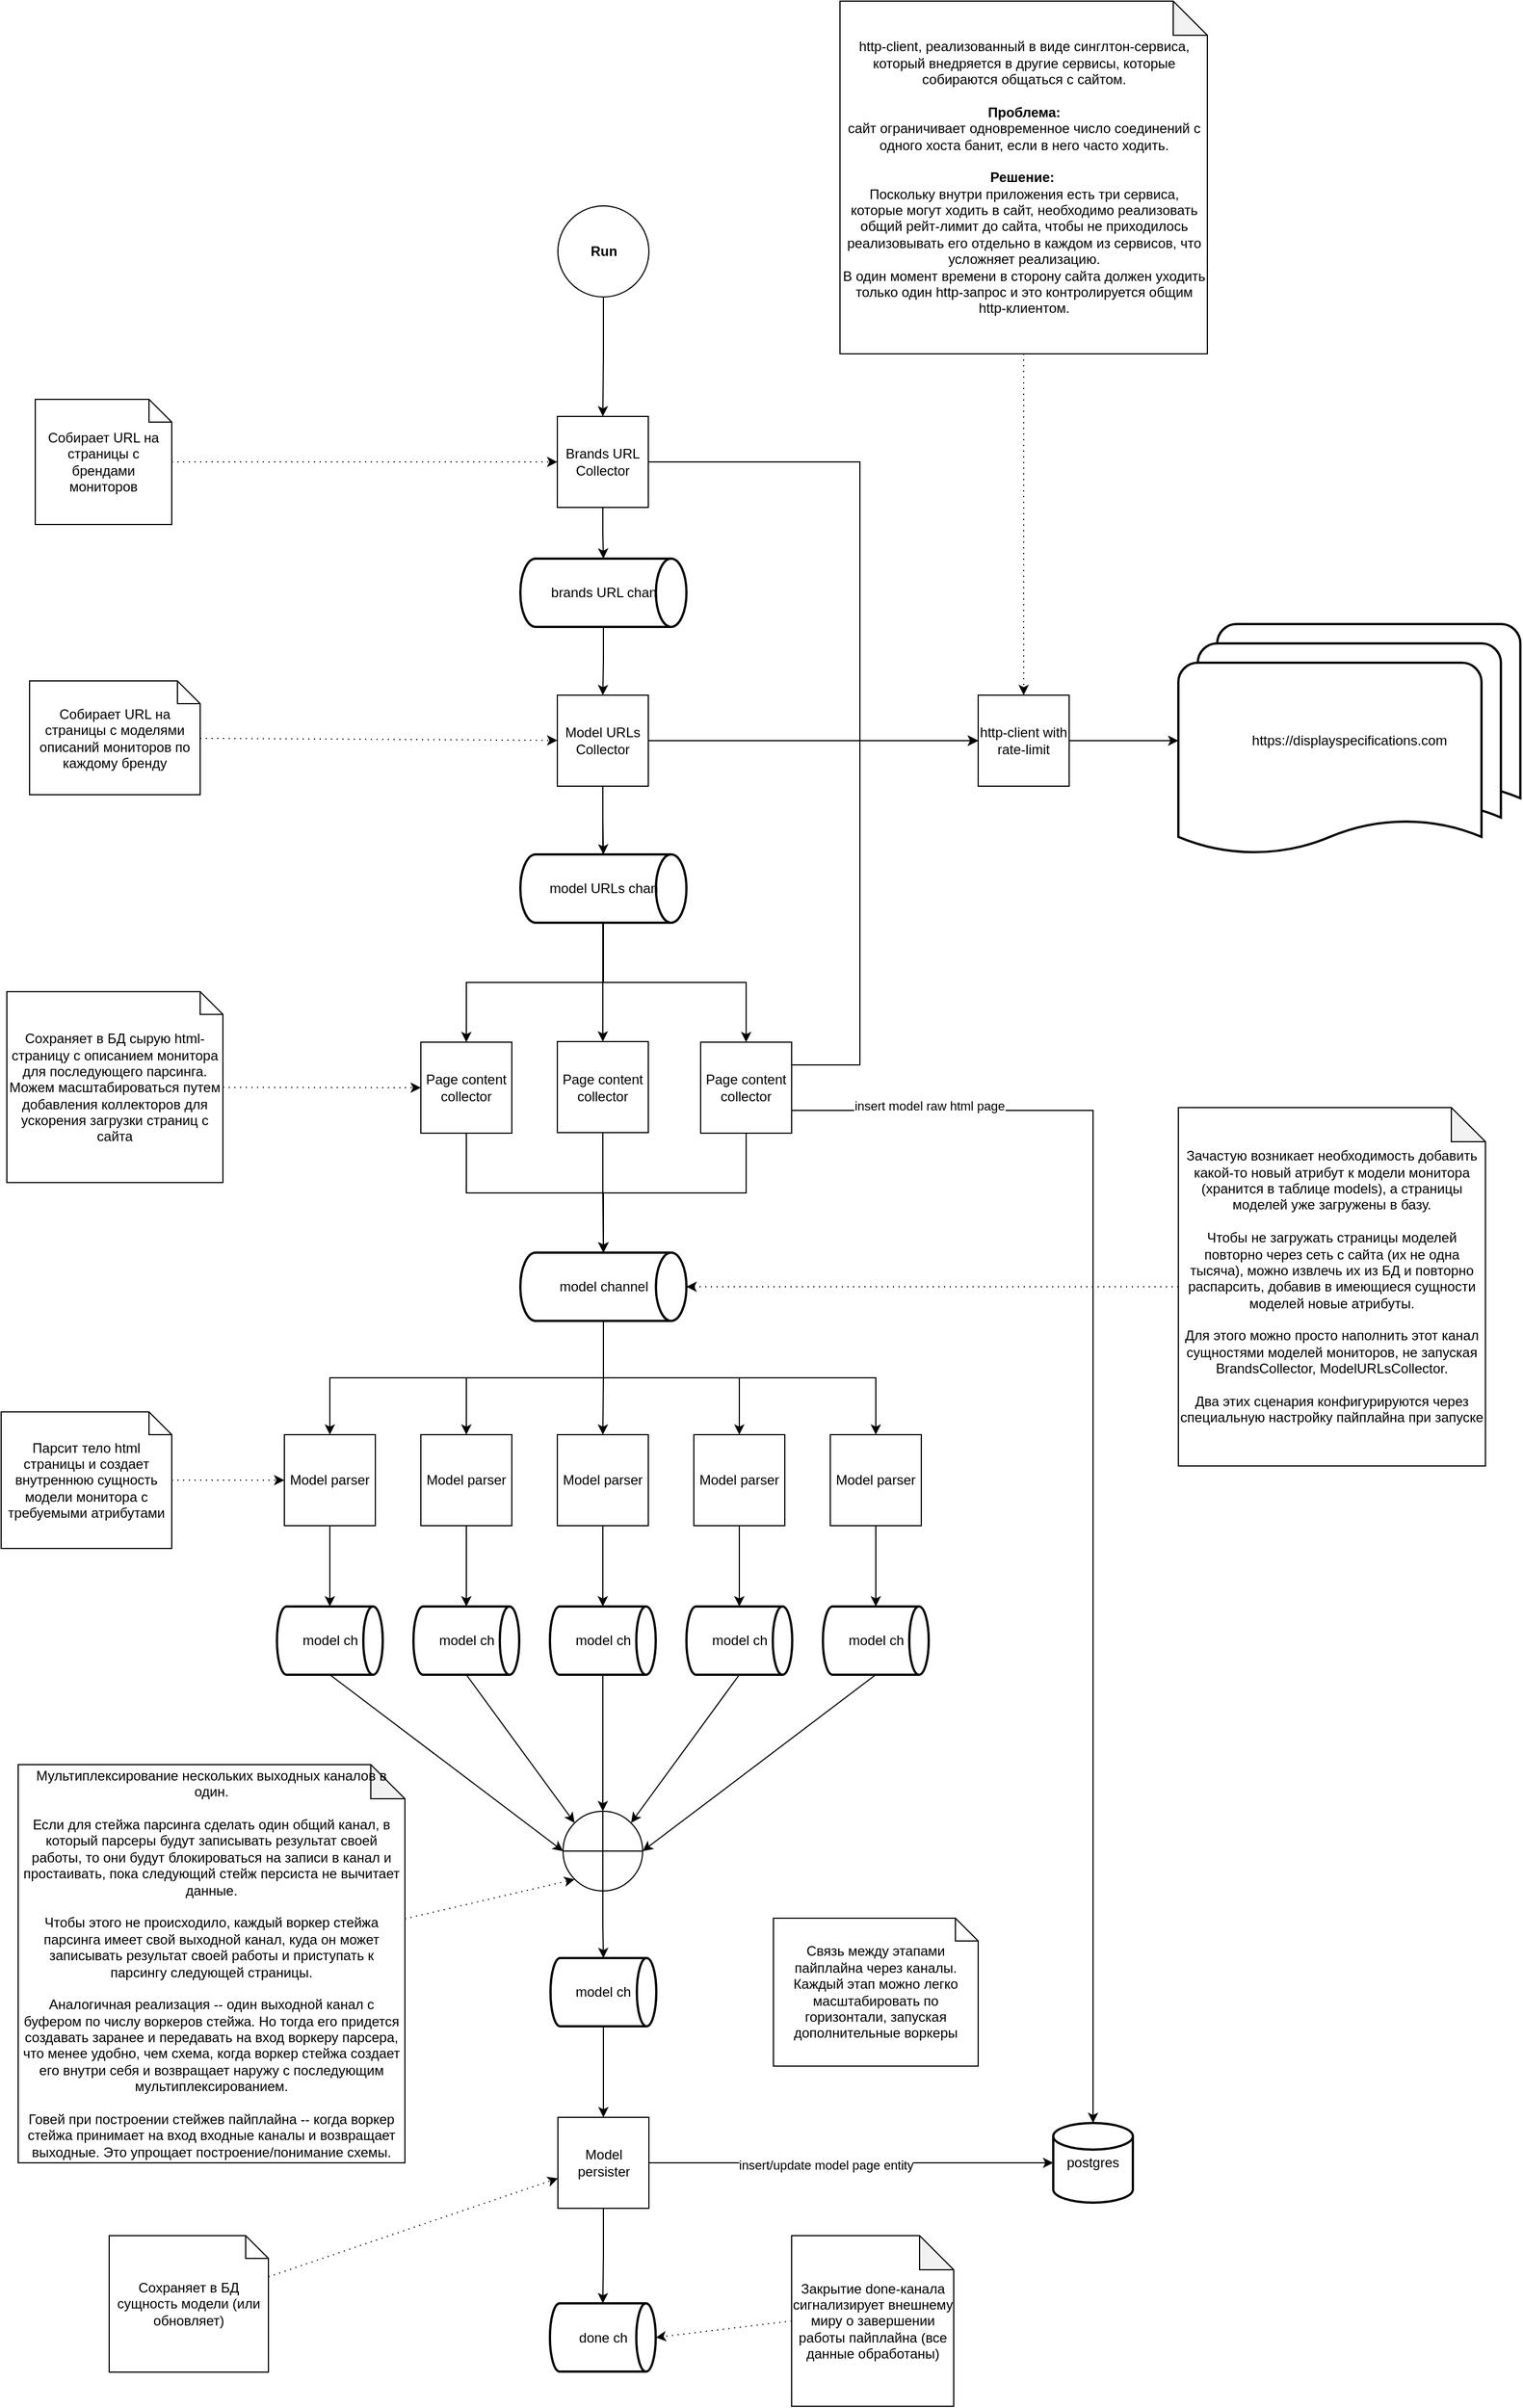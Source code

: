<mxfile version="21.4.0" type="device">
  <diagram name="Страница 1" id="jV9yJ5Iw43YUvvW95kSO">
    <mxGraphModel dx="1412" dy="2196" grid="1" gridSize="10" guides="1" tooltips="1" connect="1" arrows="1" fold="1" page="1" pageScale="1" pageWidth="827" pageHeight="1169" math="0" shadow="0">
      <root>
        <mxCell id="0" />
        <mxCell id="1" parent="0" />
        <mxCell id="6m8CLDb69LJXBCj5FW6X-7" style="edgeStyle=orthogonalEdgeStyle;rounded=0;orthogonalLoop=1;jettySize=auto;html=1;exitX=0.5;exitY=1;exitDx=0;exitDy=0;entryX=0.5;entryY=0;entryDx=0;entryDy=0;entryPerimeter=0;" parent="1" source="Q8z2hUsK44NVa-dtH0da-1" target="6m8CLDb69LJXBCj5FW6X-6" edge="1">
          <mxGeometry relative="1" as="geometry" />
        </mxCell>
        <mxCell id="6m8CLDb69LJXBCj5FW6X-13" style="edgeStyle=orthogonalEdgeStyle;rounded=0;orthogonalLoop=1;jettySize=auto;html=1;entryX=0;entryY=0.5;entryDx=0;entryDy=0;" parent="1" source="Q8z2hUsK44NVa-dtH0da-1" target="6m8CLDb69LJXBCj5FW6X-10" edge="1">
          <mxGeometry relative="1" as="geometry">
            <Array as="points">
              <mxPoint x="760" y="75" />
              <mxPoint x="760" y="320" />
            </Array>
          </mxGeometry>
        </mxCell>
        <mxCell id="Q8z2hUsK44NVa-dtH0da-1" value="Brands URL Collector" style="whiteSpace=wrap;html=1;aspect=fixed;" parent="1" vertex="1">
          <mxGeometry x="494" y="35" width="80" height="80" as="geometry" />
        </mxCell>
        <mxCell id="Q8z2hUsK44NVa-dtH0da-12" style="edgeStyle=orthogonalEdgeStyle;rounded=0;orthogonalLoop=1;jettySize=auto;html=1;exitX=0.5;exitY=1;exitDx=0;exitDy=0;entryX=0.5;entryY=0;entryDx=0;entryDy=0;" parent="1" source="Q8z2hUsK44NVa-dtH0da-2" target="Q8z2hUsK44NVa-dtH0da-3" edge="1">
          <mxGeometry relative="1" as="geometry" />
        </mxCell>
        <mxCell id="Q8z2hUsK44NVa-dtH0da-55" style="edgeStyle=orthogonalEdgeStyle;rounded=0;orthogonalLoop=1;jettySize=auto;html=1;exitX=0.5;exitY=1;exitDx=0;exitDy=0;entryX=0.5;entryY=0;entryDx=0;entryDy=0;exitPerimeter=0;" parent="1" source="6m8CLDb69LJXBCj5FW6X-4" target="Q8z2hUsK44NVa-dtH0da-52" edge="1">
          <mxGeometry relative="1" as="geometry" />
        </mxCell>
        <mxCell id="Q8z2hUsK44NVa-dtH0da-56" style="edgeStyle=orthogonalEdgeStyle;rounded=0;orthogonalLoop=1;jettySize=auto;html=1;exitX=0.5;exitY=1;exitDx=0;exitDy=0;" parent="1" source="6m8CLDb69LJXBCj5FW6X-4" target="Q8z2hUsK44NVa-dtH0da-53" edge="1">
          <mxGeometry relative="1" as="geometry" />
        </mxCell>
        <mxCell id="6m8CLDb69LJXBCj5FW6X-14" style="edgeStyle=orthogonalEdgeStyle;rounded=0;orthogonalLoop=1;jettySize=auto;html=1;entryX=0;entryY=0.5;entryDx=0;entryDy=0;" parent="1" source="Q8z2hUsK44NVa-dtH0da-2" target="6m8CLDb69LJXBCj5FW6X-10" edge="1">
          <mxGeometry relative="1" as="geometry" />
        </mxCell>
        <mxCell id="Q8z2hUsK44NVa-dtH0da-2" value="Model URLs Collector" style="whiteSpace=wrap;html=1;aspect=fixed;" parent="1" vertex="1">
          <mxGeometry x="494" y="280" width="80" height="80" as="geometry" />
        </mxCell>
        <mxCell id="Q8z2hUsK44NVa-dtH0da-13" style="edgeStyle=orthogonalEdgeStyle;rounded=0;orthogonalLoop=1;jettySize=auto;html=1;exitX=0.5;exitY=1;exitDx=0;exitDy=0;entryX=0.5;entryY=0;entryDx=0;entryDy=0;entryPerimeter=0;" parent="1" source="Q8z2hUsK44NVa-dtH0da-3" target="Q8z2hUsK44NVa-dtH0da-61" edge="1">
          <mxGeometry relative="1" as="geometry" />
        </mxCell>
        <mxCell id="Q8z2hUsK44NVa-dtH0da-41" style="edgeStyle=orthogonalEdgeStyle;rounded=0;orthogonalLoop=1;jettySize=auto;html=1;exitX=1;exitY=0.75;exitDx=0;exitDy=0;entryX=0.5;entryY=0;entryDx=0;entryDy=0;entryPerimeter=0;" parent="1" source="Q8z2hUsK44NVa-dtH0da-53" target="Q8z2hUsK44NVa-dtH0da-39" edge="1">
          <mxGeometry relative="1" as="geometry" />
        </mxCell>
        <mxCell id="Q8z2hUsK44NVa-dtH0da-44" value="insert model raw html page" style="edgeLabel;html=1;align=center;verticalAlign=middle;resizable=0;points=[];" parent="Q8z2hUsK44NVa-dtH0da-41" vertex="1" connectable="0">
          <mxGeometry x="-0.499" y="1" relative="1" as="geometry">
            <mxPoint x="-145" y="-29" as="offset" />
          </mxGeometry>
        </mxCell>
        <mxCell id="Q8z2hUsK44NVa-dtH0da-3" value="Page content collector" style="whiteSpace=wrap;html=1;aspect=fixed;" parent="1" vertex="1">
          <mxGeometry x="494" y="584.5" width="80" height="80" as="geometry" />
        </mxCell>
        <mxCell id="Q8z2hUsK44NVa-dtH0da-84" style="edgeStyle=orthogonalEdgeStyle;rounded=0;orthogonalLoop=1;jettySize=auto;html=1;exitX=0.5;exitY=1;exitDx=0;exitDy=0;entryX=0.5;entryY=0;entryDx=0;entryDy=0;entryPerimeter=0;" parent="1" source="Q8z2hUsK44NVa-dtH0da-4" target="Q8z2hUsK44NVa-dtH0da-68" edge="1">
          <mxGeometry relative="1" as="geometry" />
        </mxCell>
        <mxCell id="Q8z2hUsK44NVa-dtH0da-4" value="Model parser" style="whiteSpace=wrap;html=1;aspect=fixed;" parent="1" vertex="1">
          <mxGeometry x="254" y="930" width="80" height="80" as="geometry" />
        </mxCell>
        <mxCell id="Q8z2hUsK44NVa-dtH0da-85" style="edgeStyle=orthogonalEdgeStyle;rounded=0;orthogonalLoop=1;jettySize=auto;html=1;exitX=0.5;exitY=1;exitDx=0;exitDy=0;entryX=0.5;entryY=0;entryDx=0;entryDy=0;entryPerimeter=0;" parent="1" source="Q8z2hUsK44NVa-dtH0da-5" target="Q8z2hUsK44NVa-dtH0da-70" edge="1">
          <mxGeometry relative="1" as="geometry" />
        </mxCell>
        <mxCell id="Q8z2hUsK44NVa-dtH0da-5" value="Model parser" style="whiteSpace=wrap;html=1;aspect=fixed;" parent="1" vertex="1">
          <mxGeometry x="374" y="930" width="80" height="80" as="geometry" />
        </mxCell>
        <mxCell id="Q8z2hUsK44NVa-dtH0da-86" style="edgeStyle=orthogonalEdgeStyle;rounded=0;orthogonalLoop=1;jettySize=auto;html=1;exitX=0.5;exitY=1;exitDx=0;exitDy=0;entryX=0.5;entryY=0;entryDx=0;entryDy=0;entryPerimeter=0;" parent="1" source="Q8z2hUsK44NVa-dtH0da-6" target="Q8z2hUsK44NVa-dtH0da-71" edge="1">
          <mxGeometry relative="1" as="geometry" />
        </mxCell>
        <mxCell id="Q8z2hUsK44NVa-dtH0da-6" value="Model parser" style="whiteSpace=wrap;html=1;aspect=fixed;" parent="1" vertex="1">
          <mxGeometry x="494" y="930" width="80" height="80" as="geometry" />
        </mxCell>
        <mxCell id="Q8z2hUsK44NVa-dtH0da-87" style="edgeStyle=orthogonalEdgeStyle;rounded=0;orthogonalLoop=1;jettySize=auto;html=1;exitX=0.5;exitY=1;exitDx=0;exitDy=0;entryX=0.5;entryY=0;entryDx=0;entryDy=0;entryPerimeter=0;" parent="1" source="Q8z2hUsK44NVa-dtH0da-7" target="Q8z2hUsK44NVa-dtH0da-72" edge="1">
          <mxGeometry relative="1" as="geometry" />
        </mxCell>
        <mxCell id="Q8z2hUsK44NVa-dtH0da-7" value="Model parser" style="whiteSpace=wrap;html=1;aspect=fixed;" parent="1" vertex="1">
          <mxGeometry x="614" y="930" width="80" height="80" as="geometry" />
        </mxCell>
        <mxCell id="Q8z2hUsK44NVa-dtH0da-88" style="edgeStyle=orthogonalEdgeStyle;rounded=0;orthogonalLoop=1;jettySize=auto;html=1;exitX=0.5;exitY=1;exitDx=0;exitDy=0;entryX=0.5;entryY=0;entryDx=0;entryDy=0;entryPerimeter=0;" parent="1" source="Q8z2hUsK44NVa-dtH0da-8" target="Q8z2hUsK44NVa-dtH0da-73" edge="1">
          <mxGeometry relative="1" as="geometry" />
        </mxCell>
        <mxCell id="Q8z2hUsK44NVa-dtH0da-8" value="Model parser" style="whiteSpace=wrap;html=1;aspect=fixed;" parent="1" vertex="1">
          <mxGeometry x="734" y="930" width="80" height="80" as="geometry" />
        </mxCell>
        <mxCell id="Q8z2hUsK44NVa-dtH0da-40" style="edgeStyle=orthogonalEdgeStyle;rounded=0;orthogonalLoop=1;jettySize=auto;html=1;exitX=1;exitY=0.5;exitDx=0;exitDy=0;" parent="1" source="Q8z2hUsK44NVa-dtH0da-9" target="Q8z2hUsK44NVa-dtH0da-39" edge="1">
          <mxGeometry relative="1" as="geometry" />
        </mxCell>
        <mxCell id="Q8z2hUsK44NVa-dtH0da-42" value="insert/update model page entity" style="edgeLabel;html=1;align=center;verticalAlign=middle;resizable=0;points=[];" parent="Q8z2hUsK44NVa-dtH0da-40" vertex="1" connectable="0">
          <mxGeometry x="-0.129" y="-2" relative="1" as="geometry">
            <mxPoint as="offset" />
          </mxGeometry>
        </mxCell>
        <mxCell id="moRboGbSg9CiqHO73stz-2" style="edgeStyle=orthogonalEdgeStyle;rounded=0;orthogonalLoop=1;jettySize=auto;html=1;exitX=0.5;exitY=1;exitDx=0;exitDy=0;entryX=0.5;entryY=0;entryDx=0;entryDy=0;entryPerimeter=0;" edge="1" parent="1" source="Q8z2hUsK44NVa-dtH0da-9" target="moRboGbSg9CiqHO73stz-1">
          <mxGeometry relative="1" as="geometry" />
        </mxCell>
        <mxCell id="Q8z2hUsK44NVa-dtH0da-9" value="Model persister" style="whiteSpace=wrap;html=1;aspect=fixed;" parent="1" vertex="1">
          <mxGeometry x="494.5" y="1530" width="80" height="80" as="geometry" />
        </mxCell>
        <mxCell id="Q8z2hUsK44NVa-dtH0da-27" style="rounded=0;orthogonalLoop=1;jettySize=auto;html=1;dashed=1;dashPattern=1 4;" parent="1" source="Q8z2hUsK44NVa-dtH0da-26" target="Q8z2hUsK44NVa-dtH0da-1" edge="1">
          <mxGeometry relative="1" as="geometry" />
        </mxCell>
        <mxCell id="Q8z2hUsK44NVa-dtH0da-26" value="Собирает URL на страницы с брендами мониторов" style="shape=note;size=20;whiteSpace=wrap;html=1;" parent="1" vertex="1">
          <mxGeometry x="35" y="20" width="120" height="110" as="geometry" />
        </mxCell>
        <mxCell id="Q8z2hUsK44NVa-dtH0da-29" style="rounded=0;orthogonalLoop=1;jettySize=auto;html=1;dashed=1;dashPattern=1 4;" parent="1" source="Q8z2hUsK44NVa-dtH0da-28" target="Q8z2hUsK44NVa-dtH0da-2" edge="1">
          <mxGeometry relative="1" as="geometry" />
        </mxCell>
        <mxCell id="Q8z2hUsK44NVa-dtH0da-28" value="Собирает URL на страницы с моделями описаний мониторов по каждому бренду" style="shape=note;size=20;whiteSpace=wrap;html=1;" parent="1" vertex="1">
          <mxGeometry x="30" y="267.5" width="150" height="100" as="geometry" />
        </mxCell>
        <mxCell id="Q8z2hUsK44NVa-dtH0da-31" style="rounded=0;orthogonalLoop=1;jettySize=auto;html=1;dashed=1;dashPattern=1 4;entryX=0;entryY=0.5;entryDx=0;entryDy=0;" parent="1" source="Q8z2hUsK44NVa-dtH0da-30" target="Q8z2hUsK44NVa-dtH0da-52" edge="1">
          <mxGeometry relative="1" as="geometry">
            <mxPoint x="360" y="630" as="targetPoint" />
          </mxGeometry>
        </mxCell>
        <mxCell id="Q8z2hUsK44NVa-dtH0da-30" value="Сохраняет в БД сырую html-страницу с описанием монитора для последующего парсинга.&lt;br&gt;Можем масштабироваться путем добавления коллекторов для ускорения загрузки страниц с сайта" style="shape=note;size=20;whiteSpace=wrap;html=1;" parent="1" vertex="1">
          <mxGeometry x="10" y="540.63" width="190" height="167.75" as="geometry" />
        </mxCell>
        <mxCell id="Q8z2hUsK44NVa-dtH0da-34" style="edgeStyle=orthogonalEdgeStyle;rounded=0;orthogonalLoop=1;jettySize=auto;html=1;entryX=0;entryY=0.5;entryDx=0;entryDy=0;dashed=1;dashPattern=1 4;" parent="1" source="Q8z2hUsK44NVa-dtH0da-32" target="Q8z2hUsK44NVa-dtH0da-4" edge="1">
          <mxGeometry relative="1" as="geometry" />
        </mxCell>
        <mxCell id="Q8z2hUsK44NVa-dtH0da-32" value="Парсит тело html страницы и создает внутреннюю сущность модели монитора с требуемыми атрибутами" style="shape=note;size=20;whiteSpace=wrap;html=1;" parent="1" vertex="1">
          <mxGeometry x="5" y="910" width="150" height="120" as="geometry" />
        </mxCell>
        <mxCell id="Q8z2hUsK44NVa-dtH0da-93" style="rounded=0;orthogonalLoop=1;jettySize=auto;html=1;dashed=1;dashPattern=1 4;" parent="1" source="Q8z2hUsK44NVa-dtH0da-35" target="Q8z2hUsK44NVa-dtH0da-9" edge="1">
          <mxGeometry relative="1" as="geometry" />
        </mxCell>
        <mxCell id="Q8z2hUsK44NVa-dtH0da-35" value="Сохраняет в БД сущность модели (или обновляет)" style="shape=note;size=20;whiteSpace=wrap;html=1;" parent="1" vertex="1">
          <mxGeometry x="100" y="1634" width="140" height="120" as="geometry" />
        </mxCell>
        <mxCell id="Q8z2hUsK44NVa-dtH0da-37" value="Связь между этапами пайплайна через каналы. Каждый этап можно легко масштабировать по горизонтали, запуская дополнительные воркеры" style="shape=note;size=20;whiteSpace=wrap;html=1;" parent="1" vertex="1">
          <mxGeometry x="684" y="1355" width="180" height="130" as="geometry" />
        </mxCell>
        <mxCell id="Q8z2hUsK44NVa-dtH0da-39" value="postgres" style="strokeWidth=2;html=1;shape=mxgraph.flowchart.database;whiteSpace=wrap;" parent="1" vertex="1">
          <mxGeometry x="930" y="1535" width="70" height="70" as="geometry" />
        </mxCell>
        <mxCell id="Q8z2hUsK44NVa-dtH0da-59" style="edgeStyle=orthogonalEdgeStyle;rounded=0;orthogonalLoop=1;jettySize=auto;html=1;exitX=0.5;exitY=1;exitDx=0;exitDy=0;entryX=0.5;entryY=0;entryDx=0;entryDy=0;entryPerimeter=0;" parent="1" source="Q8z2hUsK44NVa-dtH0da-52" target="Q8z2hUsK44NVa-dtH0da-61" edge="1">
          <mxGeometry relative="1" as="geometry" />
        </mxCell>
        <mxCell id="Q8z2hUsK44NVa-dtH0da-52" value="Page content collector" style="whiteSpace=wrap;html=1;aspect=fixed;" parent="1" vertex="1">
          <mxGeometry x="374" y="585" width="80" height="80" as="geometry" />
        </mxCell>
        <mxCell id="Q8z2hUsK44NVa-dtH0da-60" style="edgeStyle=orthogonalEdgeStyle;rounded=0;orthogonalLoop=1;jettySize=auto;html=1;exitX=0.5;exitY=1;exitDx=0;exitDy=0;entryX=0.5;entryY=0;entryDx=0;entryDy=0;entryPerimeter=0;" parent="1" source="Q8z2hUsK44NVa-dtH0da-53" target="Q8z2hUsK44NVa-dtH0da-61" edge="1">
          <mxGeometry relative="1" as="geometry" />
        </mxCell>
        <mxCell id="6m8CLDb69LJXBCj5FW6X-15" style="edgeStyle=orthogonalEdgeStyle;rounded=0;orthogonalLoop=1;jettySize=auto;html=1;exitX=1;exitY=0.25;exitDx=0;exitDy=0;entryX=0;entryY=0.5;entryDx=0;entryDy=0;" parent="1" source="Q8z2hUsK44NVa-dtH0da-53" target="6m8CLDb69LJXBCj5FW6X-10" edge="1">
          <mxGeometry relative="1" as="geometry">
            <Array as="points">
              <mxPoint x="760" y="605" />
              <mxPoint x="760" y="320" />
            </Array>
          </mxGeometry>
        </mxCell>
        <mxCell id="Q8z2hUsK44NVa-dtH0da-53" value="Page content collector" style="whiteSpace=wrap;html=1;aspect=fixed;" parent="1" vertex="1">
          <mxGeometry x="620" y="585" width="80" height="80" as="geometry" />
        </mxCell>
        <mxCell id="Q8z2hUsK44NVa-dtH0da-62" style="edgeStyle=orthogonalEdgeStyle;rounded=0;orthogonalLoop=1;jettySize=auto;html=1;exitX=0.5;exitY=1;exitDx=0;exitDy=0;exitPerimeter=0;entryX=0.5;entryY=0;entryDx=0;entryDy=0;" parent="1" source="Q8z2hUsK44NVa-dtH0da-61" target="Q8z2hUsK44NVa-dtH0da-4" edge="1">
          <mxGeometry relative="1" as="geometry" />
        </mxCell>
        <mxCell id="Q8z2hUsK44NVa-dtH0da-63" style="edgeStyle=orthogonalEdgeStyle;rounded=0;orthogonalLoop=1;jettySize=auto;html=1;exitX=0.5;exitY=1;exitDx=0;exitDy=0;exitPerimeter=0;entryX=0.5;entryY=0;entryDx=0;entryDy=0;" parent="1" source="Q8z2hUsK44NVa-dtH0da-61" target="Q8z2hUsK44NVa-dtH0da-5" edge="1">
          <mxGeometry relative="1" as="geometry" />
        </mxCell>
        <mxCell id="Q8z2hUsK44NVa-dtH0da-64" style="edgeStyle=orthogonalEdgeStyle;rounded=0;orthogonalLoop=1;jettySize=auto;html=1;exitX=0.5;exitY=1;exitDx=0;exitDy=0;exitPerimeter=0;" parent="1" source="Q8z2hUsK44NVa-dtH0da-61" target="Q8z2hUsK44NVa-dtH0da-6" edge="1">
          <mxGeometry relative="1" as="geometry" />
        </mxCell>
        <mxCell id="Q8z2hUsK44NVa-dtH0da-65" style="edgeStyle=orthogonalEdgeStyle;rounded=0;orthogonalLoop=1;jettySize=auto;html=1;exitX=0.5;exitY=1;exitDx=0;exitDy=0;exitPerimeter=0;entryX=0.5;entryY=0;entryDx=0;entryDy=0;" parent="1" source="Q8z2hUsK44NVa-dtH0da-61" target="Q8z2hUsK44NVa-dtH0da-7" edge="1">
          <mxGeometry relative="1" as="geometry" />
        </mxCell>
        <mxCell id="Q8z2hUsK44NVa-dtH0da-66" style="edgeStyle=orthogonalEdgeStyle;rounded=0;orthogonalLoop=1;jettySize=auto;html=1;exitX=0.5;exitY=1;exitDx=0;exitDy=0;exitPerimeter=0;" parent="1" source="Q8z2hUsK44NVa-dtH0da-61" target="Q8z2hUsK44NVa-dtH0da-8" edge="1">
          <mxGeometry relative="1" as="geometry" />
        </mxCell>
        <mxCell id="Q8z2hUsK44NVa-dtH0da-61" value="model channel" style="strokeWidth=2;html=1;shape=mxgraph.flowchart.direct_data;whiteSpace=wrap;" parent="1" vertex="1">
          <mxGeometry x="461.5" y="770" width="146" height="60" as="geometry" />
        </mxCell>
        <mxCell id="Q8z2hUsK44NVa-dtH0da-82" style="edgeStyle=orthogonalEdgeStyle;rounded=0;orthogonalLoop=1;jettySize=auto;html=1;exitX=0.5;exitY=1;exitDx=0;exitDy=0;exitPerimeter=0;entryX=0.5;entryY=0;entryDx=0;entryDy=0;entryPerimeter=0;" parent="1" source="Q8z2hUsK44NVa-dtH0da-67" target="Q8z2hUsK44NVa-dtH0da-80" edge="1">
          <mxGeometry relative="1" as="geometry" />
        </mxCell>
        <mxCell id="Q8z2hUsK44NVa-dtH0da-67" value="" style="verticalLabelPosition=bottom;verticalAlign=top;html=1;shape=mxgraph.flowchart.summing_function;" parent="1" vertex="1">
          <mxGeometry x="499" y="1261" width="70" height="70" as="geometry" />
        </mxCell>
        <mxCell id="Q8z2hUsK44NVa-dtH0da-74" style="rounded=0;orthogonalLoop=1;jettySize=auto;html=1;exitX=0.5;exitY=1;exitDx=0;exitDy=0;exitPerimeter=0;entryX=0;entryY=0.5;entryDx=0;entryDy=0;entryPerimeter=0;" parent="1" source="Q8z2hUsK44NVa-dtH0da-68" target="Q8z2hUsK44NVa-dtH0da-67" edge="1">
          <mxGeometry relative="1" as="geometry">
            <mxPoint x="534" y="1260" as="targetPoint" />
          </mxGeometry>
        </mxCell>
        <mxCell id="Q8z2hUsK44NVa-dtH0da-68" value="model ch" style="strokeWidth=2;html=1;shape=mxgraph.flowchart.direct_data;whiteSpace=wrap;" parent="1" vertex="1">
          <mxGeometry x="247.5" y="1081" width="93" height="60" as="geometry" />
        </mxCell>
        <mxCell id="Q8z2hUsK44NVa-dtH0da-83" style="rounded=0;orthogonalLoop=1;jettySize=auto;html=1;exitX=0.5;exitY=1;exitDx=0;exitDy=0;exitPerimeter=0;entryX=0.145;entryY=0.145;entryDx=0;entryDy=0;entryPerimeter=0;" parent="1" source="Q8z2hUsK44NVa-dtH0da-70" target="Q8z2hUsK44NVa-dtH0da-67" edge="1">
          <mxGeometry relative="1" as="geometry" />
        </mxCell>
        <mxCell id="Q8z2hUsK44NVa-dtH0da-70" value="model ch" style="strokeWidth=2;html=1;shape=mxgraph.flowchart.direct_data;whiteSpace=wrap;" parent="1" vertex="1">
          <mxGeometry x="367.5" y="1081" width="93" height="60" as="geometry" />
        </mxCell>
        <mxCell id="Q8z2hUsK44NVa-dtH0da-76" style="edgeStyle=orthogonalEdgeStyle;rounded=0;orthogonalLoop=1;jettySize=auto;html=1;exitX=0.5;exitY=1;exitDx=0;exitDy=0;exitPerimeter=0;entryX=0.5;entryY=0;entryDx=0;entryDy=0;entryPerimeter=0;" parent="1" source="Q8z2hUsK44NVa-dtH0da-71" target="Q8z2hUsK44NVa-dtH0da-67" edge="1">
          <mxGeometry relative="1" as="geometry" />
        </mxCell>
        <mxCell id="Q8z2hUsK44NVa-dtH0da-71" value="model ch" style="strokeWidth=2;html=1;shape=mxgraph.flowchart.direct_data;whiteSpace=wrap;" parent="1" vertex="1">
          <mxGeometry x="487.5" y="1081" width="93" height="60" as="geometry" />
        </mxCell>
        <mxCell id="Q8z2hUsK44NVa-dtH0da-77" style="rounded=0;orthogonalLoop=1;jettySize=auto;html=1;exitX=0.5;exitY=1;exitDx=0;exitDy=0;exitPerimeter=0;entryX=0.855;entryY=0.145;entryDx=0;entryDy=0;entryPerimeter=0;" parent="1" source="Q8z2hUsK44NVa-dtH0da-72" target="Q8z2hUsK44NVa-dtH0da-67" edge="1">
          <mxGeometry relative="1" as="geometry" />
        </mxCell>
        <mxCell id="Q8z2hUsK44NVa-dtH0da-72" value="model ch" style="strokeWidth=2;html=1;shape=mxgraph.flowchart.direct_data;whiteSpace=wrap;" parent="1" vertex="1">
          <mxGeometry x="607.5" y="1081" width="93" height="60" as="geometry" />
        </mxCell>
        <mxCell id="Q8z2hUsK44NVa-dtH0da-78" style="rounded=0;orthogonalLoop=1;jettySize=auto;html=1;exitX=0.5;exitY=1;exitDx=0;exitDy=0;exitPerimeter=0;entryX=1;entryY=0.5;entryDx=0;entryDy=0;entryPerimeter=0;" parent="1" source="Q8z2hUsK44NVa-dtH0da-73" target="Q8z2hUsK44NVa-dtH0da-67" edge="1">
          <mxGeometry relative="1" as="geometry" />
        </mxCell>
        <mxCell id="Q8z2hUsK44NVa-dtH0da-73" value="model ch" style="strokeWidth=2;html=1;shape=mxgraph.flowchart.direct_data;whiteSpace=wrap;" parent="1" vertex="1">
          <mxGeometry x="727.5" y="1081" width="93" height="60" as="geometry" />
        </mxCell>
        <mxCell id="Q8z2hUsK44NVa-dtH0da-81" style="edgeStyle=orthogonalEdgeStyle;rounded=0;orthogonalLoop=1;jettySize=auto;html=1;exitX=0.5;exitY=1;exitDx=0;exitDy=0;exitPerimeter=0;entryX=0.5;entryY=0;entryDx=0;entryDy=0;" parent="1" source="Q8z2hUsK44NVa-dtH0da-80" target="Q8z2hUsK44NVa-dtH0da-9" edge="1">
          <mxGeometry relative="1" as="geometry" />
        </mxCell>
        <mxCell id="Q8z2hUsK44NVa-dtH0da-80" value="model ch" style="strokeWidth=2;html=1;shape=mxgraph.flowchart.direct_data;whiteSpace=wrap;" parent="1" vertex="1">
          <mxGeometry x="488" y="1390" width="93" height="60" as="geometry" />
        </mxCell>
        <mxCell id="Q8z2hUsK44NVa-dtH0da-90" style="rounded=0;orthogonalLoop=1;jettySize=auto;html=1;entryX=0.145;entryY=0.855;entryDx=0;entryDy=0;entryPerimeter=0;dashed=1;dashPattern=1 4;" parent="1" source="Q8z2hUsK44NVa-dtH0da-89" target="Q8z2hUsK44NVa-dtH0da-67" edge="1">
          <mxGeometry relative="1" as="geometry" />
        </mxCell>
        <mxCell id="Q8z2hUsK44NVa-dtH0da-89" value="Мультиплексирование нескольких выходных каналов в один.&lt;br&gt;&lt;br&gt;Если для стейжа парсинга сделать один общий канал, в который парсеры будут записывать результат своей работы, то они будут блокироваться на записи в канал и простаивать, пока следующий стейж персиста не вычитает данные.&lt;br&gt;&lt;br&gt;Чтобы этого не происходило, каждый воркер стейжа парсинга имеет свой выходной канал, куда он может записывать результат своей работы и приступать к парсингу следующей страницы.&lt;br&gt;&lt;br&gt;Аналогичная реализация -- один выходной канал с буфером по числу воркеров стейжа. Но тогда его придется создавать заранее и передавать на вход воркеру парсера, что менее удобно, чем схема, когда воркер стейжа создает его внутри себя и возвращает наружу с последующим мультиплексированием.&lt;br&gt;&lt;br&gt;Говей при построении стейжев пайплайна -- когда воркер стейжа принимает на вход входные каналы и возвращает выходные. Это упрощает построение/понимание схемы." style="shape=note;whiteSpace=wrap;html=1;backgroundOutline=1;darkOpacity=0.05;" parent="1" vertex="1">
          <mxGeometry x="20" y="1220" width="340" height="350" as="geometry" />
        </mxCell>
        <mxCell id="Q8z2hUsK44NVa-dtH0da-98" value="https://displayspecifications.com" style="strokeWidth=2;html=1;shape=mxgraph.flowchart.multi-document;whiteSpace=wrap;" parent="1" vertex="1">
          <mxGeometry x="1040" y="217.5" width="300.67" height="205" as="geometry" />
        </mxCell>
        <mxCell id="6m8CLDb69LJXBCj5FW6X-5" value="" style="edgeStyle=orthogonalEdgeStyle;rounded=0;orthogonalLoop=1;jettySize=auto;html=1;exitX=0.5;exitY=1;exitDx=0;exitDy=0;" parent="1" source="Q8z2hUsK44NVa-dtH0da-2" target="6m8CLDb69LJXBCj5FW6X-4" edge="1">
          <mxGeometry relative="1" as="geometry">
            <mxPoint x="534" y="470" as="sourcePoint" />
            <mxPoint x="660" y="585" as="targetPoint" />
          </mxGeometry>
        </mxCell>
        <mxCell id="6m8CLDb69LJXBCj5FW6X-4" value="model URLs chan" style="strokeWidth=2;html=1;shape=mxgraph.flowchart.direct_data;whiteSpace=wrap;" parent="1" vertex="1">
          <mxGeometry x="461.5" y="420" width="146" height="60" as="geometry" />
        </mxCell>
        <mxCell id="6m8CLDb69LJXBCj5FW6X-8" style="edgeStyle=orthogonalEdgeStyle;rounded=0;orthogonalLoop=1;jettySize=auto;html=1;exitX=0.5;exitY=1;exitDx=0;exitDy=0;exitPerimeter=0;entryX=0.5;entryY=0;entryDx=0;entryDy=0;" parent="1" source="6m8CLDb69LJXBCj5FW6X-6" target="Q8z2hUsK44NVa-dtH0da-2" edge="1">
          <mxGeometry relative="1" as="geometry" />
        </mxCell>
        <mxCell id="6m8CLDb69LJXBCj5FW6X-6" value="brands URL chan" style="strokeWidth=2;html=1;shape=mxgraph.flowchart.direct_data;whiteSpace=wrap;" parent="1" vertex="1">
          <mxGeometry x="461.5" y="160" width="146" height="60" as="geometry" />
        </mxCell>
        <mxCell id="6m8CLDb69LJXBCj5FW6X-12" style="edgeStyle=orthogonalEdgeStyle;rounded=0;orthogonalLoop=1;jettySize=auto;html=1;entryX=0;entryY=0.5;entryDx=0;entryDy=0;entryPerimeter=0;" parent="1" source="6m8CLDb69LJXBCj5FW6X-10" target="Q8z2hUsK44NVa-dtH0da-98" edge="1">
          <mxGeometry relative="1" as="geometry" />
        </mxCell>
        <mxCell id="6m8CLDb69LJXBCj5FW6X-10" value="http-client with rate-limit" style="whiteSpace=wrap;html=1;aspect=fixed;" parent="1" vertex="1">
          <mxGeometry x="864" y="280" width="80" height="80" as="geometry" />
        </mxCell>
        <mxCell id="6m8CLDb69LJXBCj5FW6X-17" style="edgeStyle=orthogonalEdgeStyle;rounded=0;orthogonalLoop=1;jettySize=auto;html=1;dashed=1;dashPattern=1 4;" parent="1" source="6m8CLDb69LJXBCj5FW6X-16" target="Q8z2hUsK44NVa-dtH0da-61" edge="1">
          <mxGeometry relative="1" as="geometry" />
        </mxCell>
        <mxCell id="6m8CLDb69LJXBCj5FW6X-16" value="Зачастую возникает необходимость добавить какой-то новый атрибут к модели монитора (хранится в таблице models), а страницы моделей уже загружены в базу.&lt;br&gt;&lt;br&gt;Чтобы не загружать страницы моделей повторно через сеть с сайта (их не одна тысяча), можно извлечь их из БД и повторно распарсить, добавив в имеющиеся сущности моделей новые атрибуты.&lt;br&gt;&lt;br&gt;Для этого можно просто наполнить этот канал сущностями моделей мониторов, не запуская BrandsCollector, ModelURLsCollector.&lt;br&gt;&lt;br&gt;Два этих сценария конфигурируются через специальную настройку пайплайна при запуске" style="shape=note;whiteSpace=wrap;html=1;backgroundOutline=1;darkOpacity=0.05;" parent="1" vertex="1">
          <mxGeometry x="1040" y="642.5" width="270" height="315" as="geometry" />
        </mxCell>
        <mxCell id="6m8CLDb69LJXBCj5FW6X-20" style="rounded=0;orthogonalLoop=1;jettySize=auto;html=1;dashed=1;dashPattern=1 4;" parent="1" source="6m8CLDb69LJXBCj5FW6X-19" target="6m8CLDb69LJXBCj5FW6X-10" edge="1">
          <mxGeometry relative="1" as="geometry" />
        </mxCell>
        <mxCell id="6m8CLDb69LJXBCj5FW6X-19" value="http-client, реализованный в виде синглтон-сервиса, который внедряется в другие сервисы, которые собираются общаться с сайтом.&lt;br&gt;&lt;br&gt;&lt;b&gt;Проблема:&lt;br&gt;&lt;/b&gt;сайт ограничивает одновременное число соединений с одного хоста банит, если в него часто ходить.&lt;br&gt;&lt;br&gt;&lt;b&gt;Решение:&amp;nbsp;&lt;br&gt;&lt;/b&gt;Поскольку внутри приложения есть три сервиса, которые могут ходить в сайт, необходимо реализовать общий рейт-лимит до сайта, чтобы не приходилось реализовывать его отдельно в каждом из сервисов, что усложняет реализацию.&lt;br&gt;В один момент времени в сторону сайта должен уходить только один http-запрос и это контролируется общим http-клиентом." style="shape=note;whiteSpace=wrap;html=1;backgroundOutline=1;darkOpacity=0.05;" parent="1" vertex="1">
          <mxGeometry x="742.5" y="-330" width="323" height="310" as="geometry" />
        </mxCell>
        <mxCell id="6m8CLDb69LJXBCj5FW6X-22" style="edgeStyle=orthogonalEdgeStyle;rounded=0;orthogonalLoop=1;jettySize=auto;html=1;" parent="1" source="6m8CLDb69LJXBCj5FW6X-21" target="Q8z2hUsK44NVa-dtH0da-1" edge="1">
          <mxGeometry relative="1" as="geometry" />
        </mxCell>
        <mxCell id="6m8CLDb69LJXBCj5FW6X-21" value="&lt;b&gt;Run&lt;/b&gt;" style="ellipse;whiteSpace=wrap;html=1;aspect=fixed;" parent="1" vertex="1">
          <mxGeometry x="494.5" y="-150" width="80" height="80" as="geometry" />
        </mxCell>
        <mxCell id="moRboGbSg9CiqHO73stz-1" value="done ch" style="strokeWidth=2;html=1;shape=mxgraph.flowchart.direct_data;whiteSpace=wrap;" vertex="1" parent="1">
          <mxGeometry x="487.5" y="1693.5" width="93" height="60" as="geometry" />
        </mxCell>
        <mxCell id="moRboGbSg9CiqHO73stz-5" style="rounded=0;orthogonalLoop=1;jettySize=auto;html=1;exitX=0;exitY=0.5;exitDx=0;exitDy=0;exitPerimeter=0;entryX=1;entryY=0.5;entryDx=0;entryDy=0;entryPerimeter=0;dashed=1;dashPattern=1 4;" edge="1" parent="1" source="moRboGbSg9CiqHO73stz-3" target="moRboGbSg9CiqHO73stz-1">
          <mxGeometry relative="1" as="geometry" />
        </mxCell>
        <mxCell id="moRboGbSg9CiqHO73stz-3" value="Закрытие done-канала сигнализирует внешнему миру о завершении работы пайплайна (все данные обработаны)" style="shape=note;whiteSpace=wrap;html=1;backgroundOutline=1;darkOpacity=0.05;" vertex="1" parent="1">
          <mxGeometry x="700" y="1634" width="142.5" height="150" as="geometry" />
        </mxCell>
      </root>
    </mxGraphModel>
  </diagram>
</mxfile>
